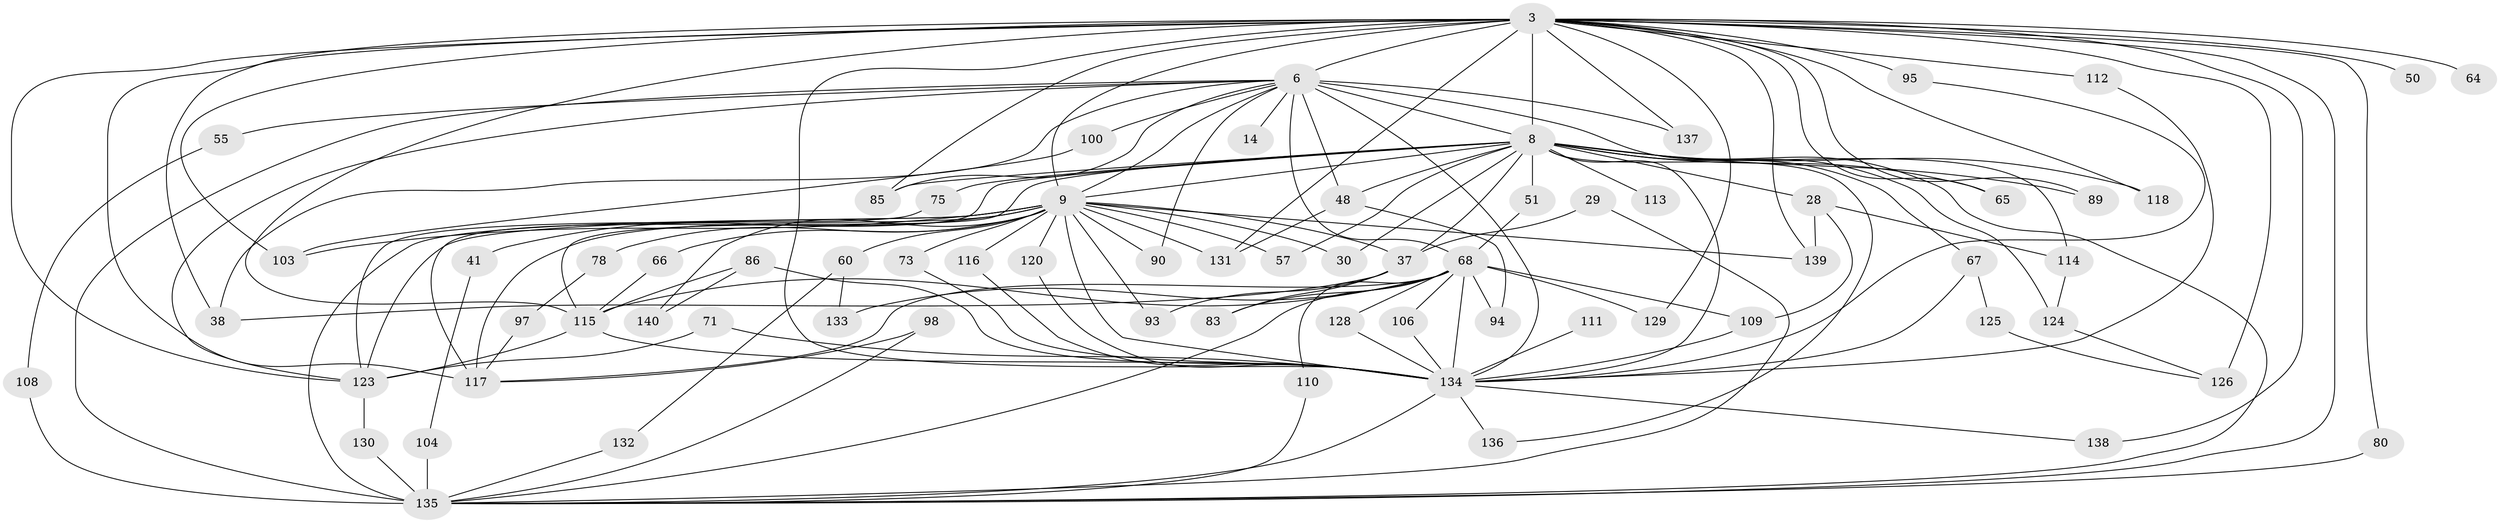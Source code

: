 // original degree distribution, {22: 0.014285714285714285, 23: 0.007142857142857143, 25: 0.02142857142857143, 32: 0.007142857142857143, 18: 0.014285714285714285, 21: 0.007142857142857143, 5: 0.04285714285714286, 8: 0.014285714285714285, 2: 0.5142857142857142, 7: 0.02142857142857143, 4: 0.09285714285714286, 6: 0.014285714285714285, 11: 0.007142857142857143, 3: 0.22142857142857142}
// Generated by graph-tools (version 1.1) at 2025/47/03/04/25 21:47:09]
// undirected, 70 vertices, 145 edges
graph export_dot {
graph [start="1"]
  node [color=gray90,style=filled];
  3 [super="+2"];
  6 [super="+5"];
  8 [super="+4"];
  9 [super="+7"];
  14;
  28;
  29;
  30;
  37 [super="+16"];
  38 [super="+33"];
  41;
  48 [super="+34"];
  50;
  51;
  55;
  57;
  60;
  64;
  65;
  66;
  67 [super="+61"];
  68 [super="+44+49"];
  71;
  73 [super="+62"];
  75;
  78;
  80;
  83;
  85 [super="+53"];
  86;
  89 [super="+39"];
  90;
  93 [super="+32"];
  94;
  95 [super="+35"];
  97;
  98;
  100;
  103 [super="+23"];
  104;
  106;
  108;
  109 [super="+45+87"];
  110;
  111;
  112;
  113;
  114 [super="+101"];
  115 [super="+79+82+99"];
  116;
  117 [super="+63+96+58"];
  118;
  120;
  123 [super="+47+26"];
  124 [super="+105+69"];
  125;
  126 [super="+27"];
  128;
  129;
  130;
  131 [super="+56"];
  132;
  133;
  134 [super="+36+119+52+76+122+10+102"];
  135 [super="+84+91+127+72+40"];
  136;
  137;
  138 [super="+121"];
  139 [super="+107"];
  140;
  3 -- 6 [weight=4];
  3 -- 8 [weight=4];
  3 -- 9 [weight=4];
  3 -- 50 [weight=2];
  3 -- 64 [weight=2];
  3 -- 65;
  3 -- 89;
  3 -- 103 [weight=2];
  3 -- 112;
  3 -- 126 [weight=3];
  3 -- 137;
  3 -- 139 [weight=2];
  3 -- 129;
  3 -- 138;
  3 -- 80;
  3 -- 95 [weight=2];
  3 -- 118;
  3 -- 123;
  3 -- 134 [weight=5];
  3 -- 131;
  3 -- 117 [weight=2];
  3 -- 38;
  3 -- 135;
  3 -- 85;
  3 -- 115;
  6 -- 8 [weight=4];
  6 -- 9 [weight=4];
  6 -- 55 [weight=2];
  6 -- 90;
  6 -- 100;
  6 -- 68 [weight=4];
  6 -- 137;
  6 -- 14;
  6 -- 48;
  6 -- 123;
  6 -- 134 [weight=6];
  6 -- 38;
  6 -- 135 [weight=4];
  6 -- 85;
  6 -- 114;
  8 -- 9 [weight=4];
  8 -- 28 [weight=2];
  8 -- 30;
  8 -- 37 [weight=2];
  8 -- 51;
  8 -- 75;
  8 -- 85;
  8 -- 113 [weight=2];
  8 -- 65;
  8 -- 136;
  8 -- 48 [weight=2];
  8 -- 118;
  8 -- 57;
  8 -- 134 [weight=9];
  8 -- 67;
  8 -- 117;
  8 -- 124 [weight=3];
  8 -- 135 [weight=2];
  8 -- 89;
  8 -- 115 [weight=4];
  9 -- 30;
  9 -- 41 [weight=2];
  9 -- 57;
  9 -- 60 [weight=2];
  9 -- 73;
  9 -- 78 [weight=2];
  9 -- 116;
  9 -- 123 [weight=2];
  9 -- 131;
  9 -- 66;
  9 -- 134 [weight=6];
  9 -- 140;
  9 -- 90;
  9 -- 93 [weight=2];
  9 -- 120;
  9 -- 37;
  9 -- 103 [weight=2];
  9 -- 135 [weight=6];
  9 -- 117;
  9 -- 139;
  28 -- 109;
  28 -- 114;
  28 -- 139;
  29 -- 37;
  29 -- 135;
  37 -- 83;
  37 -- 93;
  37 -- 38;
  41 -- 104;
  48 -- 94;
  48 -- 131;
  51 -- 68;
  55 -- 108;
  60 -- 132;
  60 -- 133;
  66 -- 115;
  67 -- 125;
  67 -- 134 [weight=2];
  68 -- 83;
  68 -- 134;
  68 -- 128;
  68 -- 129;
  68 -- 133;
  68 -- 106;
  68 -- 110;
  68 -- 94;
  68 -- 109 [weight=3];
  68 -- 135;
  68 -- 117;
  68 -- 115 [weight=2];
  71 -- 123;
  71 -- 134;
  73 -- 134;
  75 -- 123;
  78 -- 97;
  80 -- 135;
  86 -- 140;
  86 -- 134 [weight=2];
  86 -- 115;
  95 -- 134;
  97 -- 117;
  98 -- 135;
  98 -- 117;
  100 -- 103;
  104 -- 135;
  106 -- 134;
  108 -- 135;
  109 -- 134;
  110 -- 135;
  111 -- 134 [weight=2];
  112 -- 134;
  114 -- 124;
  115 -- 134 [weight=2];
  115 -- 123;
  116 -- 134;
  120 -- 134;
  123 -- 130;
  124 -- 126;
  125 -- 126;
  128 -- 134;
  130 -- 135;
  132 -- 135;
  134 -- 136;
  134 -- 135 [weight=3];
  134 -- 138;
}
